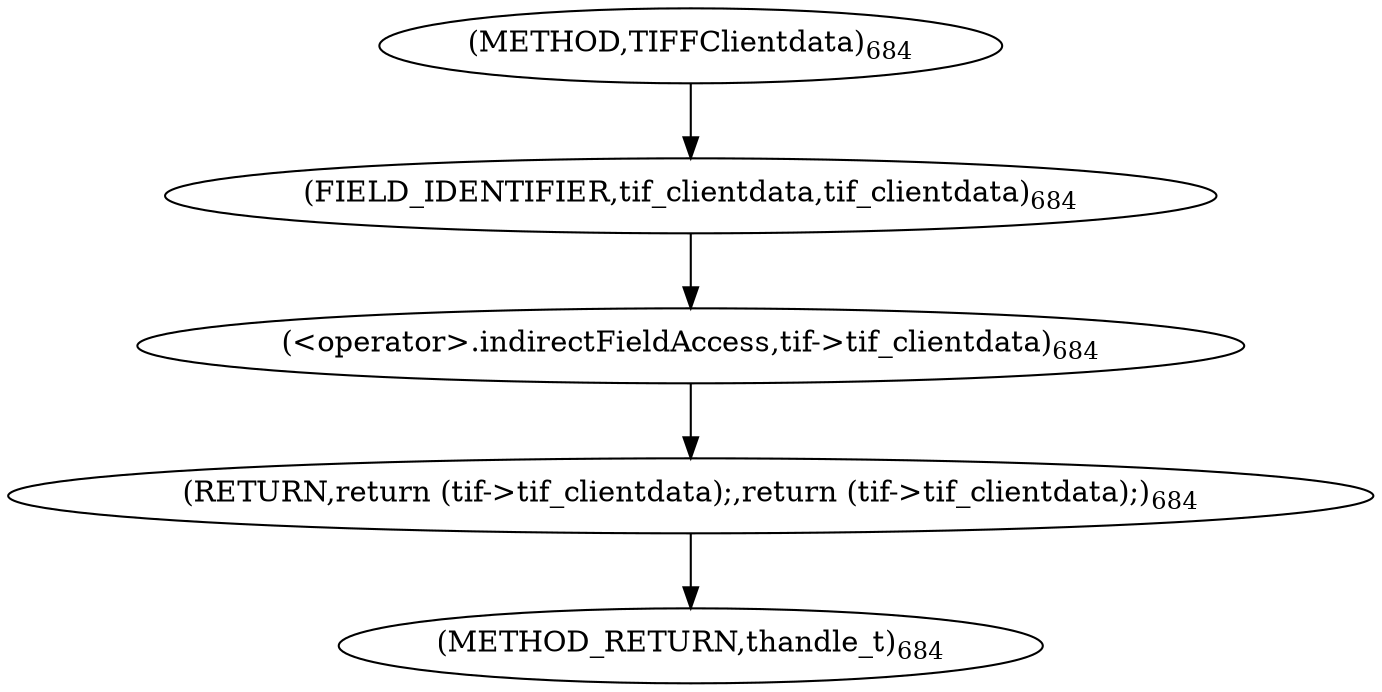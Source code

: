 digraph "TIFFClientdata" {  
"1477" [label = <(RETURN,return (tif-&gt;tif_clientdata);,return (tif-&gt;tif_clientdata);)<SUB>684</SUB>> ]
"1478" [label = <(&lt;operator&gt;.indirectFieldAccess,tif-&gt;tif_clientdata)<SUB>684</SUB>> ]
"1480" [label = <(FIELD_IDENTIFIER,tif_clientdata,tif_clientdata)<SUB>684</SUB>> ]
"1474" [label = <(METHOD,TIFFClientdata)<SUB>684</SUB>> ]
"1481" [label = <(METHOD_RETURN,thandle_t)<SUB>684</SUB>> ]
  "1477" -> "1481" 
  "1478" -> "1477" 
  "1480" -> "1478" 
  "1474" -> "1480" 
}
